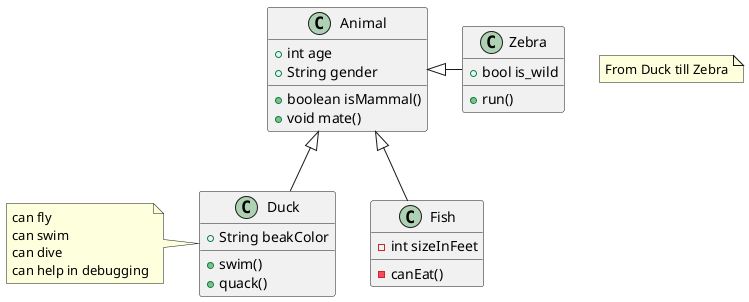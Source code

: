 ⚠️No PlantUML server, specify one with "plantuml.server".

@startuml title: Animal example
note "From Duck till Zebra" as n1
class Animal{
    +int age
    +String gender
    + boolean isMammal()
    + void mate()
}
'para a heranca ficar para baixo
class Duck extends Animal{
    +String beakColor
    +swim()
    +quack()
}
class Fish{
    -int sizeInFeet
    -canEat()
}
class Zebra{    
    +bool is_wild
    +run()
}

class Duck
note left: can fly\ncan swim\ncan dive\ncan help in debugging

'para a heranca ficar para o lado
Animal <|- Zebra 

'para a heranca ficar para baixo
Animal <|-- Fish 

@enduml